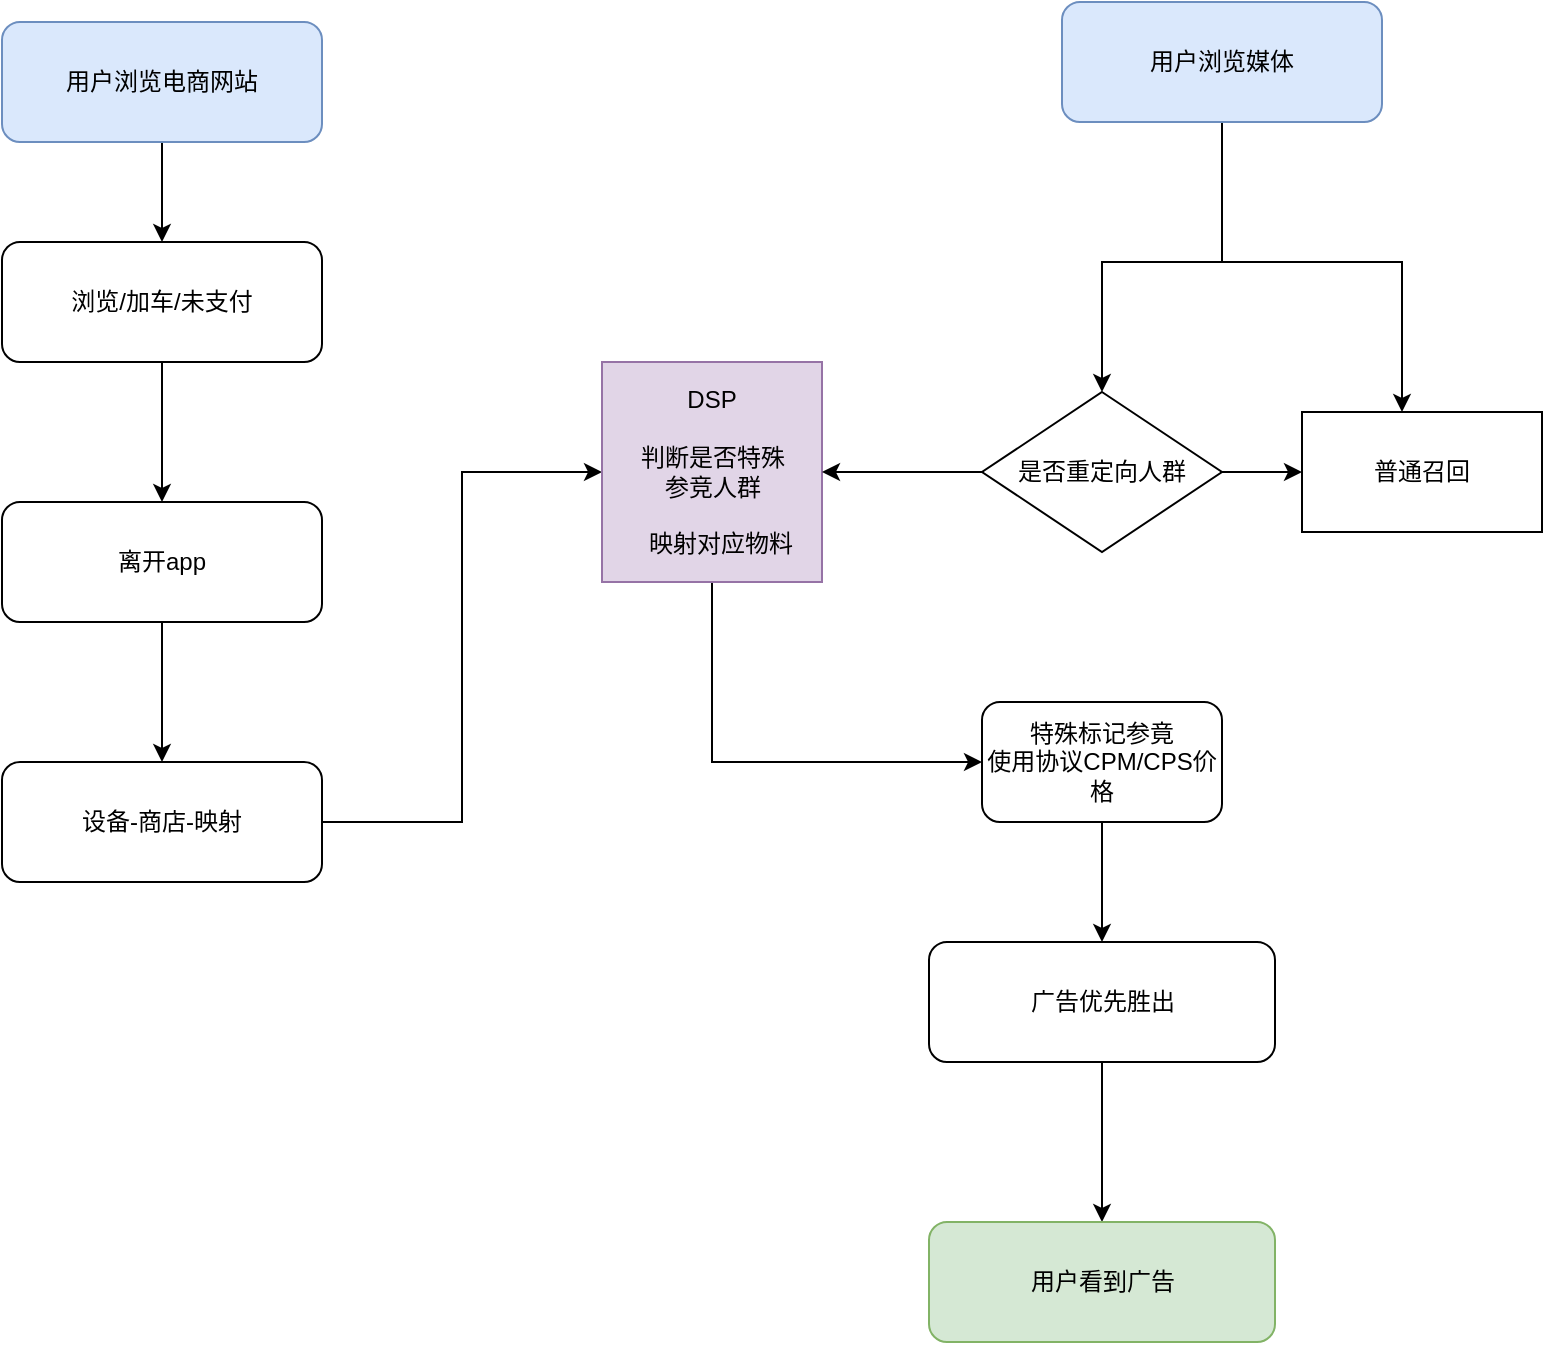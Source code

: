 <mxfile version="21.2.1" type="github">
  <diagram name="第 1 页" id="4NA0tI43TQjYLA2AcLv-">
    <mxGraphModel dx="954" dy="475" grid="1" gridSize="10" guides="1" tooltips="1" connect="1" arrows="1" fold="1" page="1" pageScale="1" pageWidth="827" pageHeight="1169" math="0" shadow="0">
      <root>
        <mxCell id="0" />
        <mxCell id="1" parent="0" />
        <mxCell id="N1dOdaI49jf2gEI_dRZE-3" value="" style="edgeStyle=orthogonalEdgeStyle;rounded=0;orthogonalLoop=1;jettySize=auto;html=1;" edge="1" parent="1" source="N1dOdaI49jf2gEI_dRZE-1" target="N1dOdaI49jf2gEI_dRZE-2">
          <mxGeometry relative="1" as="geometry" />
        </mxCell>
        <mxCell id="N1dOdaI49jf2gEI_dRZE-1" value="浏览/加车/未支付" style="rounded=1;whiteSpace=wrap;html=1;" vertex="1" parent="1">
          <mxGeometry x="29" y="250" width="160" height="60" as="geometry" />
        </mxCell>
        <mxCell id="N1dOdaI49jf2gEI_dRZE-5" style="edgeStyle=orthogonalEdgeStyle;rounded=0;orthogonalLoop=1;jettySize=auto;html=1;exitX=0.5;exitY=1;exitDx=0;exitDy=0;entryX=0.5;entryY=0;entryDx=0;entryDy=0;" edge="1" parent="1" source="N1dOdaI49jf2gEI_dRZE-2" target="N1dOdaI49jf2gEI_dRZE-4">
          <mxGeometry relative="1" as="geometry" />
        </mxCell>
        <mxCell id="N1dOdaI49jf2gEI_dRZE-2" value="离开app" style="rounded=1;whiteSpace=wrap;html=1;" vertex="1" parent="1">
          <mxGeometry x="29" y="380" width="160" height="60" as="geometry" />
        </mxCell>
        <mxCell id="N1dOdaI49jf2gEI_dRZE-9" style="edgeStyle=orthogonalEdgeStyle;rounded=0;orthogonalLoop=1;jettySize=auto;html=1;exitX=1;exitY=0.5;exitDx=0;exitDy=0;entryX=0;entryY=0.5;entryDx=0;entryDy=0;" edge="1" parent="1" source="N1dOdaI49jf2gEI_dRZE-4" target="N1dOdaI49jf2gEI_dRZE-8">
          <mxGeometry relative="1" as="geometry" />
        </mxCell>
        <mxCell id="N1dOdaI49jf2gEI_dRZE-4" value="设备-商店-映射" style="rounded=1;whiteSpace=wrap;html=1;" vertex="1" parent="1">
          <mxGeometry x="29" y="510" width="160" height="60" as="geometry" />
        </mxCell>
        <mxCell id="N1dOdaI49jf2gEI_dRZE-16" style="edgeStyle=orthogonalEdgeStyle;rounded=0;orthogonalLoop=1;jettySize=auto;html=1;exitX=0.5;exitY=1;exitDx=0;exitDy=0;" edge="1" parent="1" source="N1dOdaI49jf2gEI_dRZE-6" target="N1dOdaI49jf2gEI_dRZE-14">
          <mxGeometry relative="1" as="geometry">
            <Array as="points">
              <mxPoint x="639" y="260" />
              <mxPoint x="729" y="260" />
            </Array>
          </mxGeometry>
        </mxCell>
        <mxCell id="N1dOdaI49jf2gEI_dRZE-21" style="edgeStyle=orthogonalEdgeStyle;rounded=0;orthogonalLoop=1;jettySize=auto;html=1;exitX=0.5;exitY=1;exitDx=0;exitDy=0;entryX=0.5;entryY=0;entryDx=0;entryDy=0;" edge="1" parent="1" source="N1dOdaI49jf2gEI_dRZE-6" target="N1dOdaI49jf2gEI_dRZE-17">
          <mxGeometry relative="1" as="geometry">
            <Array as="points">
              <mxPoint x="639" y="260" />
              <mxPoint x="579" y="260" />
            </Array>
          </mxGeometry>
        </mxCell>
        <mxCell id="N1dOdaI49jf2gEI_dRZE-6" value="用户浏览媒体" style="rounded=1;whiteSpace=wrap;html=1;fillColor=#dae8fc;strokeColor=#6c8ebf;" vertex="1" parent="1">
          <mxGeometry x="559" y="130" width="160" height="60" as="geometry" />
        </mxCell>
        <mxCell id="N1dOdaI49jf2gEI_dRZE-22" style="edgeStyle=orthogonalEdgeStyle;rounded=0;orthogonalLoop=1;jettySize=auto;html=1;exitX=0.5;exitY=1;exitDx=0;exitDy=0;entryX=0;entryY=0.5;entryDx=0;entryDy=0;" edge="1" parent="1" source="N1dOdaI49jf2gEI_dRZE-8" target="N1dOdaI49jf2gEI_dRZE-23">
          <mxGeometry relative="1" as="geometry">
            <mxPoint x="549" y="530" as="targetPoint" />
          </mxGeometry>
        </mxCell>
        <mxCell id="N1dOdaI49jf2gEI_dRZE-8" value="" style="whiteSpace=wrap;html=1;aspect=fixed;fillColor=#e1d5e7;strokeColor=#9673a6;" vertex="1" parent="1">
          <mxGeometry x="329" y="310" width="110" height="110" as="geometry" />
        </mxCell>
        <mxCell id="N1dOdaI49jf2gEI_dRZE-10" value="DSP" style="text;html=1;strokeColor=none;fillColor=none;align=center;verticalAlign=middle;whiteSpace=wrap;rounded=0;" vertex="1" parent="1">
          <mxGeometry x="354" y="314" width="60" height="30" as="geometry" />
        </mxCell>
        <mxCell id="N1dOdaI49jf2gEI_dRZE-14" value="普通召回" style="rounded=0;whiteSpace=wrap;html=1;" vertex="1" parent="1">
          <mxGeometry x="679" y="335" width="120" height="60" as="geometry" />
        </mxCell>
        <mxCell id="N1dOdaI49jf2gEI_dRZE-20" style="edgeStyle=orthogonalEdgeStyle;rounded=0;orthogonalLoop=1;jettySize=auto;html=1;exitX=0;exitY=0.5;exitDx=0;exitDy=0;entryX=1;entryY=0.5;entryDx=0;entryDy=0;" edge="1" parent="1" source="N1dOdaI49jf2gEI_dRZE-17" target="N1dOdaI49jf2gEI_dRZE-8">
          <mxGeometry relative="1" as="geometry" />
        </mxCell>
        <mxCell id="N1dOdaI49jf2gEI_dRZE-27" style="edgeStyle=orthogonalEdgeStyle;rounded=0;orthogonalLoop=1;jettySize=auto;html=1;exitX=1;exitY=0.5;exitDx=0;exitDy=0;entryX=0;entryY=0.5;entryDx=0;entryDy=0;" edge="1" parent="1" source="N1dOdaI49jf2gEI_dRZE-17" target="N1dOdaI49jf2gEI_dRZE-14">
          <mxGeometry relative="1" as="geometry" />
        </mxCell>
        <mxCell id="N1dOdaI49jf2gEI_dRZE-17" value="是否重定向人群" style="rhombus;whiteSpace=wrap;html=1;" vertex="1" parent="1">
          <mxGeometry x="519" y="325" width="120" height="80" as="geometry" />
        </mxCell>
        <mxCell id="N1dOdaI49jf2gEI_dRZE-30" style="edgeStyle=orthogonalEdgeStyle;rounded=0;orthogonalLoop=1;jettySize=auto;html=1;exitX=0.5;exitY=1;exitDx=0;exitDy=0;" edge="1" parent="1" source="N1dOdaI49jf2gEI_dRZE-23">
          <mxGeometry relative="1" as="geometry">
            <mxPoint x="579" y="600" as="targetPoint" />
          </mxGeometry>
        </mxCell>
        <mxCell id="N1dOdaI49jf2gEI_dRZE-23" value="特殊标记参竟&lt;br&gt;使用协议CPM/CPS价格" style="rounded=1;whiteSpace=wrap;html=1;" vertex="1" parent="1">
          <mxGeometry x="519" y="480" width="120" height="60" as="geometry" />
        </mxCell>
        <mxCell id="N1dOdaI49jf2gEI_dRZE-28" value="判断是否特殊参竞人群" style="text;html=1;strokeColor=none;fillColor=none;align=center;verticalAlign=middle;whiteSpace=wrap;rounded=0;" vertex="1" parent="1">
          <mxGeometry x="346.5" y="350" width="75" height="30" as="geometry" />
        </mxCell>
        <mxCell id="N1dOdaI49jf2gEI_dRZE-34" value="" style="edgeStyle=orthogonalEdgeStyle;rounded=0;orthogonalLoop=1;jettySize=auto;html=1;" edge="1" parent="1" source="N1dOdaI49jf2gEI_dRZE-31" target="N1dOdaI49jf2gEI_dRZE-33">
          <mxGeometry relative="1" as="geometry" />
        </mxCell>
        <mxCell id="N1dOdaI49jf2gEI_dRZE-31" value="广告优先胜出" style="rounded=1;whiteSpace=wrap;html=1;" vertex="1" parent="1">
          <mxGeometry x="492.5" y="600" width="173" height="60" as="geometry" />
        </mxCell>
        <mxCell id="N1dOdaI49jf2gEI_dRZE-32" value="映射对应物料" style="text;html=1;strokeColor=none;fillColor=none;align=center;verticalAlign=middle;whiteSpace=wrap;rounded=0;" vertex="1" parent="1">
          <mxGeometry x="351" y="386" width="75" height="30" as="geometry" />
        </mxCell>
        <mxCell id="N1dOdaI49jf2gEI_dRZE-33" value="用户看到广告" style="rounded=1;whiteSpace=wrap;html=1;fillColor=#d5e8d4;strokeColor=#82b366;" vertex="1" parent="1">
          <mxGeometry x="492.5" y="740" width="173" height="60" as="geometry" />
        </mxCell>
        <mxCell id="N1dOdaI49jf2gEI_dRZE-36" style="edgeStyle=orthogonalEdgeStyle;rounded=0;orthogonalLoop=1;jettySize=auto;html=1;exitX=0.5;exitY=1;exitDx=0;exitDy=0;entryX=0.5;entryY=0;entryDx=0;entryDy=0;" edge="1" parent="1" source="N1dOdaI49jf2gEI_dRZE-35" target="N1dOdaI49jf2gEI_dRZE-1">
          <mxGeometry relative="1" as="geometry" />
        </mxCell>
        <mxCell id="N1dOdaI49jf2gEI_dRZE-35" value="用户浏览电商网站" style="rounded=1;whiteSpace=wrap;html=1;fillColor=#dae8fc;strokeColor=#6c8ebf;" vertex="1" parent="1">
          <mxGeometry x="29" y="140" width="160" height="60" as="geometry" />
        </mxCell>
      </root>
    </mxGraphModel>
  </diagram>
</mxfile>
